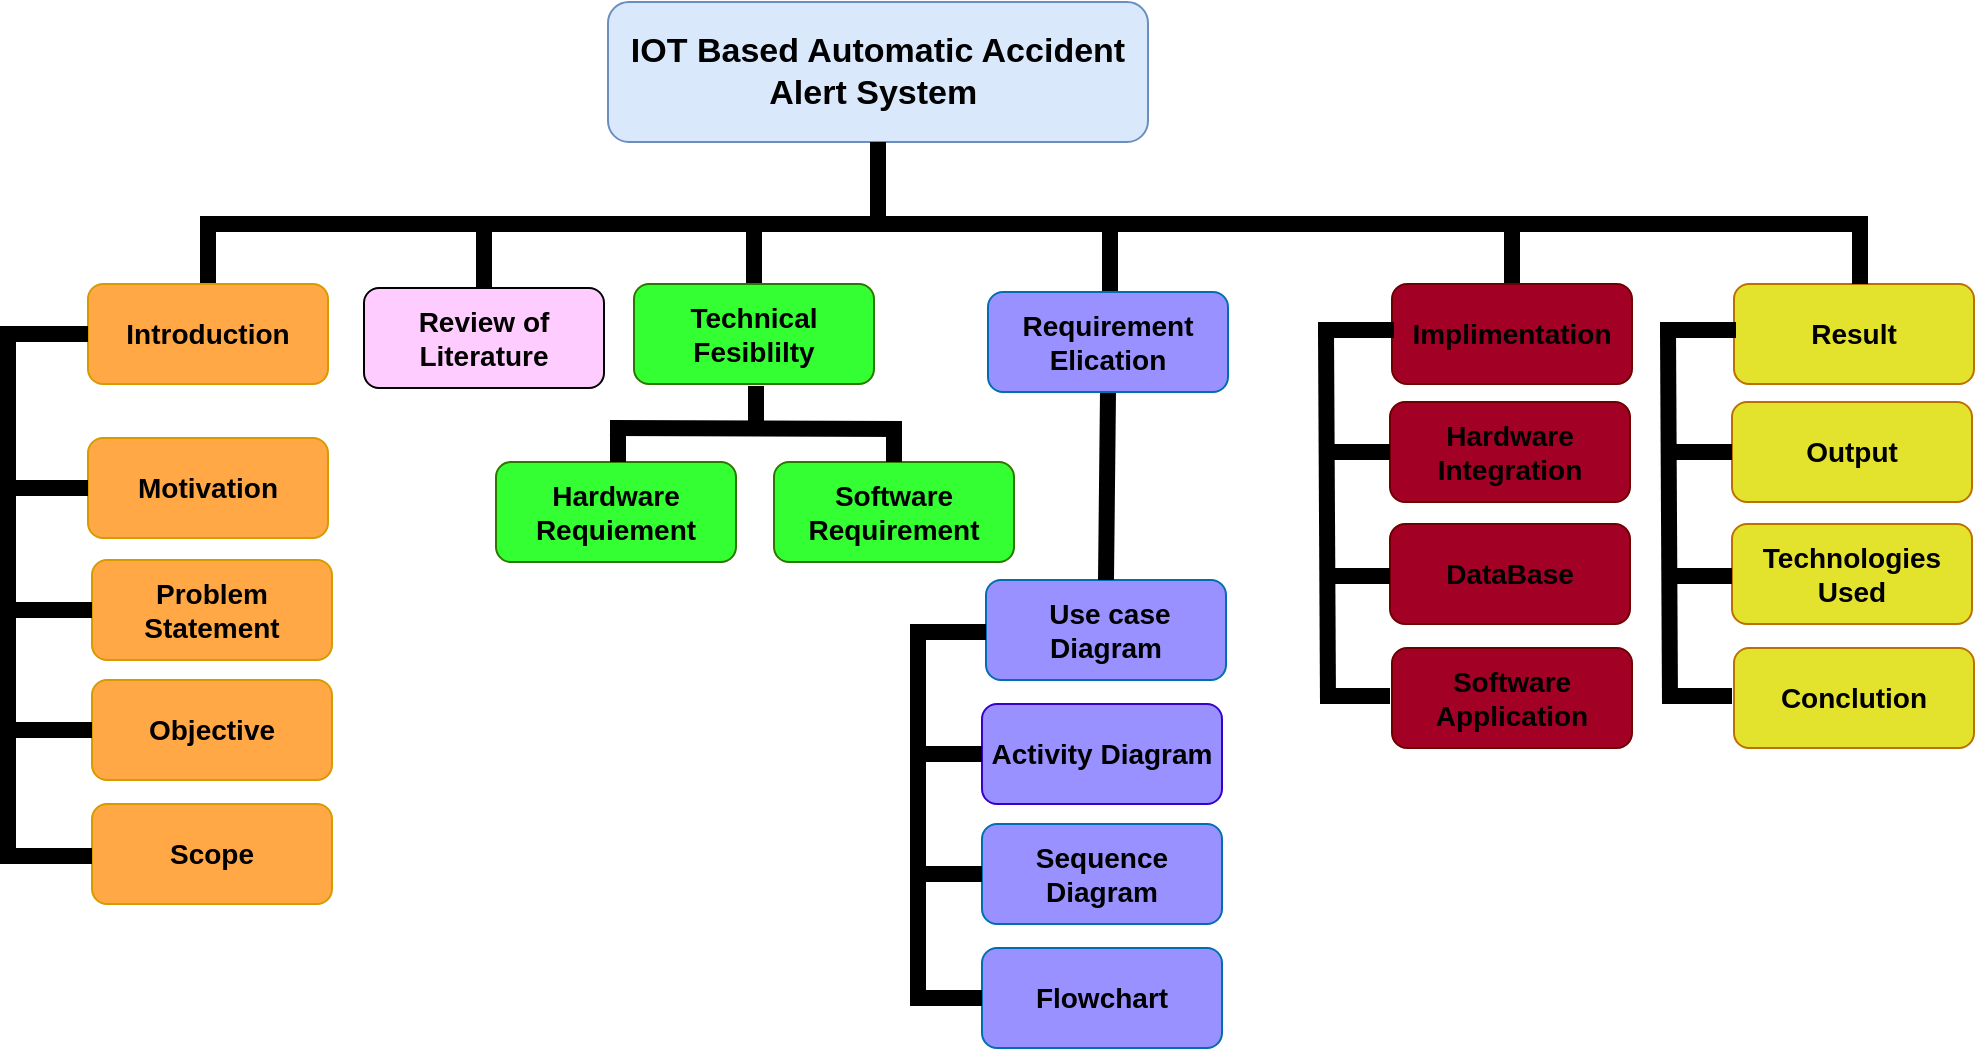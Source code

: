 <mxfile version="22.0.8" type="google">
  <diagram name="Page-1" id="xQvJ50-8-SAP2pnnbhMZ">
    <mxGraphModel grid="1" page="1" gridSize="10" guides="1" tooltips="1" connect="1" arrows="1" fold="1" pageScale="1" pageWidth="827" pageHeight="1169" math="0" shadow="0">
      <root>
        <mxCell id="0" />
        <mxCell id="1" parent="0" />
        <mxCell id="em9KEOfYhMmopgFLkj3s-2" value="&lt;b&gt;&lt;font style=&quot;font-size: 17px;&quot;&gt;IOT Based Automatic Accident Alert System&amp;nbsp;&lt;/font&gt;&lt;/b&gt;&lt;span id=&quot;docs-internal-guid-c0f38b8c-7fff-e6c5-20b9-18882e19b112&quot;&gt;&lt;/span&gt;" style="rounded=1;whiteSpace=wrap;html=1;fillColor=#dae8fc;strokeColor=#6c8ebf;" vertex="1" parent="1">
          <mxGeometry x="400" y="249" width="270" height="70" as="geometry" />
        </mxCell>
        <mxCell id="em9KEOfYhMmopgFLkj3s-3" value="" style="endArrow=none;html=1;rounded=0;entryX=0.5;entryY=1;entryDx=0;entryDy=0;strokeWidth=8;" edge="1" parent="1" target="em9KEOfYhMmopgFLkj3s-2">
          <mxGeometry width="50" height="50" relative="1" as="geometry">
            <mxPoint x="535" y="360" as="sourcePoint" />
            <mxPoint x="530" y="350" as="targetPoint" />
          </mxGeometry>
        </mxCell>
        <mxCell id="em9KEOfYhMmopgFLkj3s-4" value="" style="endArrow=none;html=1;rounded=0;strokeWidth=8;" edge="1" parent="1">
          <mxGeometry width="50" height="50" relative="1" as="geometry">
            <mxPoint x="200" y="360" as="sourcePoint" />
            <mxPoint x="1030" y="360" as="targetPoint" />
          </mxGeometry>
        </mxCell>
        <mxCell id="em9KEOfYhMmopgFLkj3s-5" value="" style="endArrow=none;html=1;rounded=0;strokeWidth=8;" edge="1" parent="1">
          <mxGeometry width="50" height="50" relative="1" as="geometry">
            <mxPoint x="200" y="396" as="sourcePoint" />
            <mxPoint x="200" y="356" as="targetPoint" />
          </mxGeometry>
        </mxCell>
        <mxCell id="em9KEOfYhMmopgFLkj3s-6" value="&lt;b&gt;&lt;font style=&quot;font-size: 14px;&quot;&gt;Introduction&lt;/font&gt;&lt;/b&gt;" style="rounded=1;whiteSpace=wrap;html=1;fillColor=#FFA845;strokeColor=#d79b00;" vertex="1" parent="1">
          <mxGeometry x="140" y="390" width="120" height="50" as="geometry" />
        </mxCell>
        <mxCell id="em9KEOfYhMmopgFLkj3s-7" value="" style="endArrow=none;html=1;rounded=0;strokeWidth=8;" edge="1" parent="1">
          <mxGeometry width="50" height="50" relative="1" as="geometry">
            <mxPoint x="338" y="398" as="sourcePoint" />
            <mxPoint x="338" y="358" as="targetPoint" />
          </mxGeometry>
        </mxCell>
        <mxCell id="em9KEOfYhMmopgFLkj3s-8" value="&lt;b&gt;&lt;font style=&quot;font-size: 14px;&quot;&gt;Review of Literature&lt;/font&gt;&lt;/b&gt;" style="rounded=1;whiteSpace=wrap;html=1;fillColor=#FFCCFF;" vertex="1" parent="1">
          <mxGeometry x="278" y="392" width="120" height="50" as="geometry" />
        </mxCell>
        <mxCell id="em9KEOfYhMmopgFLkj3s-9" value="" style="endArrow=none;html=1;rounded=0;strokeWidth=8;" edge="1" parent="1">
          <mxGeometry width="50" height="50" relative="1" as="geometry">
            <mxPoint x="473" y="396" as="sourcePoint" />
            <mxPoint x="473" y="356" as="targetPoint" />
          </mxGeometry>
        </mxCell>
        <mxCell id="em9KEOfYhMmopgFLkj3s-10" value="&lt;b&gt;&lt;font color=&quot;#000000&quot; style=&quot;font-size: 14px;&quot;&gt;Technical Fesiblilty&lt;/font&gt;&lt;/b&gt;" style="rounded=1;whiteSpace=wrap;html=1;fillColor=#33FF33;fontColor=#ffffff;strokeColor=#2D7600;" vertex="1" parent="1">
          <mxGeometry x="413" y="390" width="120" height="50" as="geometry" />
        </mxCell>
        <mxCell id="em9KEOfYhMmopgFLkj3s-11" value="" style="endArrow=none;html=1;rounded=0;strokeWidth=8;" edge="1" parent="1">
          <mxGeometry width="50" height="50" relative="1" as="geometry">
            <mxPoint x="651" y="397" as="sourcePoint" />
            <mxPoint x="651" y="357" as="targetPoint" />
          </mxGeometry>
        </mxCell>
        <mxCell id="em9KEOfYhMmopgFLkj3s-13" value="" style="endArrow=none;html=1;rounded=0;strokeWidth=8;" edge="1" parent="1">
          <mxGeometry width="50" height="50" relative="1" as="geometry">
            <mxPoint x="852" y="396" as="sourcePoint" />
            <mxPoint x="852" y="356" as="targetPoint" />
          </mxGeometry>
        </mxCell>
        <mxCell id="em9KEOfYhMmopgFLkj3s-14" value="&lt;b&gt;&lt;font color=&quot;#000000&quot; style=&quot;font-size: 14px;&quot;&gt;Implimentation&lt;/font&gt;&lt;/b&gt;" style="rounded=1;whiteSpace=wrap;html=1;fillColor=#a20025;fontColor=#ffffff;strokeColor=#6F0000;" vertex="1" parent="1">
          <mxGeometry x="792" y="390" width="120" height="50" as="geometry" />
        </mxCell>
        <mxCell id="em9KEOfYhMmopgFLkj3s-19" value="" style="endArrow=none;html=1;rounded=0;entryX=0;entryY=0.5;entryDx=0;entryDy=0;strokeWidth=8;" edge="1" parent="1" target="em9KEOfYhMmopgFLkj3s-6">
          <mxGeometry width="50" height="50" relative="1" as="geometry">
            <mxPoint x="100" y="415" as="sourcePoint" />
            <mxPoint x="110" y="440" as="targetPoint" />
          </mxGeometry>
        </mxCell>
        <mxCell id="em9KEOfYhMmopgFLkj3s-20" value="" style="endArrow=none;html=1;rounded=0;strokeWidth=8;" edge="1" parent="1">
          <mxGeometry width="50" height="50" relative="1" as="geometry">
            <mxPoint x="100" y="680" as="sourcePoint" />
            <mxPoint x="100" y="411" as="targetPoint" />
          </mxGeometry>
        </mxCell>
        <mxCell id="em9KEOfYhMmopgFLkj3s-22" value="&lt;b&gt;&lt;font style=&quot;font-size: 14px;&quot;&gt;Motivation&lt;/font&gt;&lt;/b&gt;" style="rounded=1;whiteSpace=wrap;html=1;fillColor=#FFA845;strokeColor=#d79b00;" vertex="1" parent="1">
          <mxGeometry x="140" y="467" width="120" height="50" as="geometry" />
        </mxCell>
        <mxCell id="em9KEOfYhMmopgFLkj3s-23" value="" style="endArrow=none;html=1;rounded=0;entryX=0;entryY=0.5;entryDx=0;entryDy=0;strokeWidth=8;" edge="1" parent="1" target="em9KEOfYhMmopgFLkj3s-22">
          <mxGeometry width="50" height="50" relative="1" as="geometry">
            <mxPoint x="100" y="492" as="sourcePoint" />
            <mxPoint x="110" y="517" as="targetPoint" />
          </mxGeometry>
        </mxCell>
        <mxCell id="em9KEOfYhMmopgFLkj3s-24" value="&lt;b&gt;&lt;font style=&quot;font-size: 14px;&quot;&gt;Problem Statement&lt;/font&gt;&lt;/b&gt;" style="rounded=1;whiteSpace=wrap;html=1;fillColor=#FFA845;strokeColor=#d79b00;" vertex="1" parent="1">
          <mxGeometry x="142" y="528" width="120" height="50" as="geometry" />
        </mxCell>
        <mxCell id="em9KEOfYhMmopgFLkj3s-25" value="" style="endArrow=none;html=1;rounded=0;entryX=0;entryY=0.5;entryDx=0;entryDy=0;strokeWidth=8;" edge="1" parent="1" target="em9KEOfYhMmopgFLkj3s-24">
          <mxGeometry width="50" height="50" relative="1" as="geometry">
            <mxPoint x="102" y="553" as="sourcePoint" />
            <mxPoint x="112" y="578" as="targetPoint" />
          </mxGeometry>
        </mxCell>
        <mxCell id="em9KEOfYhMmopgFLkj3s-26" value="&lt;b&gt;&lt;font style=&quot;font-size: 14px;&quot;&gt;Objective&lt;/font&gt;&lt;/b&gt;" style="rounded=1;whiteSpace=wrap;html=1;fillColor=#FFA845;strokeColor=#d79b00;" vertex="1" parent="1">
          <mxGeometry x="142" y="588" width="120" height="50" as="geometry" />
        </mxCell>
        <mxCell id="em9KEOfYhMmopgFLkj3s-27" value="" style="endArrow=none;html=1;rounded=0;entryX=0;entryY=0.5;entryDx=0;entryDy=0;strokeWidth=8;" edge="1" parent="1" target="em9KEOfYhMmopgFLkj3s-26">
          <mxGeometry width="50" height="50" relative="1" as="geometry">
            <mxPoint x="102" y="613" as="sourcePoint" />
            <mxPoint x="112" y="638" as="targetPoint" />
          </mxGeometry>
        </mxCell>
        <mxCell id="em9KEOfYhMmopgFLkj3s-28" value="&lt;b&gt;&lt;font style=&quot;font-size: 14px;&quot;&gt;Scope&lt;/font&gt;&lt;/b&gt;" style="rounded=1;whiteSpace=wrap;html=1;fillColor=#FFA845;strokeColor=#d79b00;" vertex="1" parent="1">
          <mxGeometry x="142" y="650" width="120" height="50" as="geometry" />
        </mxCell>
        <mxCell id="em9KEOfYhMmopgFLkj3s-29" value="" style="endArrow=none;html=1;rounded=0;entryX=0;entryY=0.5;entryDx=0;entryDy=0;strokeWidth=8;" edge="1" parent="1">
          <mxGeometry width="50" height="50" relative="1" as="geometry">
            <mxPoint x="102" y="676" as="sourcePoint" />
            <mxPoint x="142" y="676" as="targetPoint" />
          </mxGeometry>
        </mxCell>
        <mxCell id="em9KEOfYhMmopgFLkj3s-30" value="" style="endArrow=none;html=1;rounded=0;strokeWidth=8;" edge="1" parent="1">
          <mxGeometry width="50" height="50" relative="1" as="geometry">
            <mxPoint x="555" y="751" as="sourcePoint" />
            <mxPoint x="555" y="564" as="targetPoint" />
          </mxGeometry>
        </mxCell>
        <mxCell id="em9KEOfYhMmopgFLkj3s-31" value="&lt;font size=&quot;1&quot; color=&quot;#000000&quot;&gt;&lt;b style=&quot;font-size: 14px;&quot;&gt;&amp;nbsp;Use case Diagram&lt;/b&gt;&lt;/font&gt;" style="rounded=1;whiteSpace=wrap;html=1;fillColor=#9991FF;fontColor=#ffffff;strokeColor=#006EAF;" vertex="1" parent="1">
          <mxGeometry x="589" y="538" width="120" height="50" as="geometry" />
        </mxCell>
        <mxCell id="em9KEOfYhMmopgFLkj3s-32" value="" style="endArrow=none;html=1;rounded=0;strokeWidth=8;" edge="1" parent="1">
          <mxGeometry width="50" height="50" relative="1" as="geometry">
            <mxPoint x="551" y="564" as="sourcePoint" />
            <mxPoint x="589" y="564" as="targetPoint" />
          </mxGeometry>
        </mxCell>
        <mxCell id="em9KEOfYhMmopgFLkj3s-33" value="&lt;font size=&quot;1&quot; color=&quot;#000000&quot;&gt;&lt;b style=&quot;font-size: 14px;&quot;&gt;Activity Diagram&lt;/b&gt;&lt;/font&gt;" style="rounded=1;whiteSpace=wrap;html=1;fillColor=#9991FF;fontColor=#ffffff;strokeColor=#3700CC;" vertex="1" parent="1">
          <mxGeometry x="587" y="600" width="120" height="50" as="geometry" />
        </mxCell>
        <mxCell id="em9KEOfYhMmopgFLkj3s-34" value="" style="endArrow=none;html=1;rounded=0;entryX=0;entryY=0.5;entryDx=0;entryDy=0;strokeWidth=8;" edge="1" parent="1" target="em9KEOfYhMmopgFLkj3s-33">
          <mxGeometry width="50" height="50" relative="1" as="geometry">
            <mxPoint x="559" y="625" as="sourcePoint" />
            <mxPoint x="557" y="650" as="targetPoint" />
          </mxGeometry>
        </mxCell>
        <mxCell id="em9KEOfYhMmopgFLkj3s-35" value="&lt;b&gt;&lt;font color=&quot;#000000&quot; style=&quot;font-size: 14px;&quot;&gt;Sequence Diagram&lt;/font&gt;&lt;/b&gt;" style="rounded=1;whiteSpace=wrap;html=1;fillColor=#9991FF;fontColor=#ffffff;strokeColor=#006EAF;" vertex="1" parent="1">
          <mxGeometry x="587" y="660" width="120" height="50" as="geometry" />
        </mxCell>
        <mxCell id="em9KEOfYhMmopgFLkj3s-36" value="" style="endArrow=none;html=1;rounded=0;entryX=0;entryY=0.5;entryDx=0;entryDy=0;strokeWidth=8;" edge="1" parent="1">
          <mxGeometry width="50" height="50" relative="1" as="geometry">
            <mxPoint x="559" y="685" as="sourcePoint" />
            <mxPoint x="587" y="685.0" as="targetPoint" />
          </mxGeometry>
        </mxCell>
        <mxCell id="em9KEOfYhMmopgFLkj3s-37" value="&lt;b&gt;&lt;font color=&quot;#000000&quot; style=&quot;font-size: 14px;&quot;&gt;Flowchart&lt;/font&gt;&lt;/b&gt;" style="rounded=1;whiteSpace=wrap;html=1;fillColor=#9991FF;fontColor=#ffffff;strokeColor=#006EAF;" vertex="1" parent="1">
          <mxGeometry x="587" y="722" width="120" height="50" as="geometry" />
        </mxCell>
        <mxCell id="em9KEOfYhMmopgFLkj3s-38" value="" style="endArrow=none;html=1;rounded=0;strokeWidth=8;" edge="1" parent="1" target="em9KEOfYhMmopgFLkj3s-37">
          <mxGeometry width="50" height="50" relative="1" as="geometry">
            <mxPoint x="559" y="747" as="sourcePoint" />
            <mxPoint x="557" y="772" as="targetPoint" />
          </mxGeometry>
        </mxCell>
        <mxCell id="em9KEOfYhMmopgFLkj3s-39" value="" style="endArrow=none;html=1;rounded=0;strokeWidth=8;exitX=0.5;exitY=0;exitDx=0;exitDy=0;" edge="1" parent="1" source="em9KEOfYhMmopgFLkj3s-12">
          <mxGeometry width="50" height="50" relative="1" as="geometry">
            <mxPoint x="651" y="494" as="sourcePoint" />
            <mxPoint x="650" y="444" as="targetPoint" />
          </mxGeometry>
        </mxCell>
        <mxCell id="em9KEOfYhMmopgFLkj3s-41" value="" style="endArrow=none;html=1;rounded=0;strokeWidth=8;exitX=0.5;exitY=0;exitDx=0;exitDy=0;entryX=0.5;entryY=1;entryDx=0;entryDy=0;" edge="1" parent="1" source="em9KEOfYhMmopgFLkj3s-31" target="em9KEOfYhMmopgFLkj3s-12">
          <mxGeometry width="50" height="50" relative="1" as="geometry">
            <mxPoint x="650" y="534" as="sourcePoint" />
            <mxPoint x="650" y="482" as="targetPoint" />
          </mxGeometry>
        </mxCell>
        <mxCell id="em9KEOfYhMmopgFLkj3s-12" value="&lt;b&gt;&lt;font color=&quot;#000000&quot; style=&quot;font-size: 14px;&quot;&gt;Requirement Elication&lt;/font&gt;&lt;/b&gt;" style="rounded=1;whiteSpace=wrap;html=1;fillColor=#9991FF;fontColor=#ffffff;strokeColor=#006EAF;" vertex="1" parent="1">
          <mxGeometry x="590" y="394" width="120" height="50" as="geometry" />
        </mxCell>
        <mxCell id="em9KEOfYhMmopgFLkj3s-60" value="" style="endArrow=none;html=1;rounded=0;strokeWidth=8;" edge="1" parent="1">
          <mxGeometry width="50" height="50" relative="1" as="geometry">
            <mxPoint x="760" y="600" as="sourcePoint" />
            <mxPoint x="759" y="413" as="targetPoint" />
          </mxGeometry>
        </mxCell>
        <mxCell id="em9KEOfYhMmopgFLkj3s-61" value="" style="endArrow=none;html=1;rounded=0;strokeWidth=8;" edge="1" parent="1">
          <mxGeometry width="50" height="50" relative="1" as="geometry">
            <mxPoint x="755" y="413" as="sourcePoint" />
            <mxPoint x="793" y="413" as="targetPoint" />
          </mxGeometry>
        </mxCell>
        <mxCell id="em9KEOfYhMmopgFLkj3s-62" value="&lt;b&gt;&lt;font color=&quot;#000000&quot; style=&quot;font-size: 14px;&quot;&gt;Hardware Integration&lt;/font&gt;&lt;/b&gt;" style="rounded=1;whiteSpace=wrap;html=1;fillColor=#a20025;fontColor=#ffffff;strokeColor=#6F0000;" vertex="1" parent="1">
          <mxGeometry x="791" y="449" width="120" height="50" as="geometry" />
        </mxCell>
        <mxCell id="em9KEOfYhMmopgFLkj3s-63" value="" style="endArrow=none;html=1;rounded=0;entryX=0;entryY=0.5;entryDx=0;entryDy=0;strokeWidth=8;" edge="1" parent="1" target="em9KEOfYhMmopgFLkj3s-62">
          <mxGeometry width="50" height="50" relative="1" as="geometry">
            <mxPoint x="763" y="474" as="sourcePoint" />
            <mxPoint x="761" y="499" as="targetPoint" />
          </mxGeometry>
        </mxCell>
        <mxCell id="em9KEOfYhMmopgFLkj3s-64" value="&lt;b&gt;&lt;font color=&quot;#000000&quot; style=&quot;font-size: 14px;&quot;&gt;DataBase&lt;/font&gt;&lt;/b&gt;" style="rounded=1;whiteSpace=wrap;html=1;fillColor=#a20025;fontColor=#ffffff;strokeColor=#6F0000;" vertex="1" parent="1">
          <mxGeometry x="791" y="510" width="120" height="50" as="geometry" />
        </mxCell>
        <mxCell id="em9KEOfYhMmopgFLkj3s-65" value="" style="endArrow=none;html=1;rounded=0;entryX=0;entryY=0.5;entryDx=0;entryDy=0;strokeWidth=8;" edge="1" parent="1">
          <mxGeometry width="50" height="50" relative="1" as="geometry">
            <mxPoint x="763" y="536" as="sourcePoint" />
            <mxPoint x="791" y="536" as="targetPoint" />
          </mxGeometry>
        </mxCell>
        <mxCell id="em9KEOfYhMmopgFLkj3s-66" value="&lt;font size=&quot;1&quot; color=&quot;#000000&quot;&gt;&lt;b style=&quot;font-size: 14px;&quot;&gt;Software Application&lt;/b&gt;&lt;/font&gt;" style="rounded=1;whiteSpace=wrap;html=1;fillColor=#a20025;fontColor=#ffffff;strokeColor=#6F0000;" vertex="1" parent="1">
          <mxGeometry x="792" y="572" width="120" height="50" as="geometry" />
        </mxCell>
        <mxCell id="em9KEOfYhMmopgFLkj3s-67" value="" style="endArrow=none;html=1;rounded=0;strokeWidth=8;" edge="1" parent="1">
          <mxGeometry width="50" height="50" relative="1" as="geometry">
            <mxPoint x="763" y="596" as="sourcePoint" />
            <mxPoint x="791" y="596" as="targetPoint" />
          </mxGeometry>
        </mxCell>
        <mxCell id="em9KEOfYhMmopgFLkj3s-72" value="&lt;b&gt;&lt;font style=&quot;font-size: 14px;&quot;&gt;Result&lt;/font&gt;&lt;/b&gt;" style="rounded=1;whiteSpace=wrap;html=1;fillColor=#E3E32D;fontColor=#000000;strokeColor=#BD7000;" vertex="1" parent="1">
          <mxGeometry x="963" y="390" width="120" height="50" as="geometry" />
        </mxCell>
        <mxCell id="em9KEOfYhMmopgFLkj3s-73" value="" style="endArrow=none;html=1;rounded=0;strokeWidth=8;" edge="1" parent="1">
          <mxGeometry width="50" height="50" relative="1" as="geometry">
            <mxPoint x="931" y="600" as="sourcePoint" />
            <mxPoint x="930" y="413" as="targetPoint" />
          </mxGeometry>
        </mxCell>
        <mxCell id="em9KEOfYhMmopgFLkj3s-74" value="" style="endArrow=none;html=1;rounded=0;strokeWidth=8;" edge="1" parent="1">
          <mxGeometry width="50" height="50" relative="1" as="geometry">
            <mxPoint x="926" y="413" as="sourcePoint" />
            <mxPoint x="964" y="413" as="targetPoint" />
          </mxGeometry>
        </mxCell>
        <mxCell id="em9KEOfYhMmopgFLkj3s-75" value="&lt;b&gt;&lt;font style=&quot;font-size: 14px;&quot;&gt;Output&lt;/font&gt;&lt;/b&gt;" style="rounded=1;whiteSpace=wrap;html=1;fillColor=#E3E32D;fontColor=#000000;strokeColor=#BD7000;" vertex="1" parent="1">
          <mxGeometry x="962" y="449" width="120" height="50" as="geometry" />
        </mxCell>
        <mxCell id="em9KEOfYhMmopgFLkj3s-76" value="" style="endArrow=none;html=1;rounded=0;entryX=0;entryY=0.5;entryDx=0;entryDy=0;strokeWidth=8;" edge="1" parent="1" target="em9KEOfYhMmopgFLkj3s-75">
          <mxGeometry width="50" height="50" relative="1" as="geometry">
            <mxPoint x="934" y="474" as="sourcePoint" />
            <mxPoint x="932" y="499" as="targetPoint" />
          </mxGeometry>
        </mxCell>
        <mxCell id="em9KEOfYhMmopgFLkj3s-77" value="&lt;b&gt;&lt;font style=&quot;font-size: 14px;&quot;&gt;Technologies Used&lt;/font&gt;&lt;/b&gt;" style="rounded=1;whiteSpace=wrap;html=1;fillColor=#E3E32D;fontColor=#000000;strokeColor=#BD7000;" vertex="1" parent="1">
          <mxGeometry x="962" y="510" width="120" height="50" as="geometry" />
        </mxCell>
        <mxCell id="em9KEOfYhMmopgFLkj3s-78" value="" style="endArrow=none;html=1;rounded=0;entryX=0;entryY=0.5;entryDx=0;entryDy=0;strokeWidth=8;" edge="1" parent="1">
          <mxGeometry width="50" height="50" relative="1" as="geometry">
            <mxPoint x="934" y="536" as="sourcePoint" />
            <mxPoint x="962" y="536" as="targetPoint" />
          </mxGeometry>
        </mxCell>
        <mxCell id="em9KEOfYhMmopgFLkj3s-79" value="&lt;b&gt;&lt;font style=&quot;font-size: 14px;&quot;&gt;Conclution&lt;/font&gt;&lt;/b&gt;" style="rounded=1;whiteSpace=wrap;html=1;fillColor=#E3E32D;fontColor=#000000;strokeColor=#BD7000;" vertex="1" parent="1">
          <mxGeometry x="963" y="572" width="120" height="50" as="geometry" />
        </mxCell>
        <mxCell id="em9KEOfYhMmopgFLkj3s-80" value="" style="endArrow=none;html=1;rounded=0;strokeWidth=8;" edge="1" parent="1">
          <mxGeometry width="50" height="50" relative="1" as="geometry">
            <mxPoint x="934" y="596" as="sourcePoint" />
            <mxPoint x="962" y="596" as="targetPoint" />
          </mxGeometry>
        </mxCell>
        <mxCell id="em9KEOfYhMmopgFLkj3s-81" value="" style="endArrow=none;html=1;rounded=0;strokeWidth=8;" edge="1" parent="1">
          <mxGeometry width="50" height="50" relative="1" as="geometry">
            <mxPoint x="1026" y="390" as="sourcePoint" />
            <mxPoint x="1026" y="360" as="targetPoint" />
          </mxGeometry>
        </mxCell>
        <mxCell id="em9KEOfYhMmopgFLkj3s-82" value="&lt;b&gt;&lt;font color=&quot;#000000&quot; style=&quot;font-size: 14px;&quot;&gt;Software Requirement&lt;/font&gt;&lt;/b&gt;" style="rounded=1;whiteSpace=wrap;html=1;fillColor=#33FF33;fontColor=#ffffff;strokeColor=#2D7600;" vertex="1" parent="1">
          <mxGeometry x="483" y="479" width="120" height="50" as="geometry" />
        </mxCell>
        <mxCell id="em9KEOfYhMmopgFLkj3s-83" value="" style="endArrow=none;html=1;rounded=0;strokeWidth=8;exitX=0.5;exitY=0;exitDx=0;exitDy=0;" edge="1" parent="1" source="em9KEOfYhMmopgFLkj3s-82">
          <mxGeometry width="50" height="50" relative="1" as="geometry">
            <mxPoint x="543" y="479" as="sourcePoint" />
            <mxPoint x="543" y="466" as="targetPoint" />
          </mxGeometry>
        </mxCell>
        <mxCell id="em9KEOfYhMmopgFLkj3s-85" value="" style="endArrow=none;html=1;rounded=0;entryX=0;entryY=0.5;entryDx=0;entryDy=0;strokeWidth=8;" edge="1" parent="1">
          <mxGeometry width="50" height="50" relative="1" as="geometry">
            <mxPoint x="401" y="462" as="sourcePoint" />
            <mxPoint x="547" y="462.47" as="targetPoint" />
          </mxGeometry>
        </mxCell>
        <mxCell id="em9KEOfYhMmopgFLkj3s-86" value="" style="endArrow=none;html=1;rounded=0;strokeWidth=8;entryX=0.5;entryY=1;entryDx=0;entryDy=0;" edge="1" parent="1">
          <mxGeometry width="50" height="50" relative="1" as="geometry">
            <mxPoint x="474" y="460" as="sourcePoint" />
            <mxPoint x="474" y="441" as="targetPoint" />
          </mxGeometry>
        </mxCell>
        <mxCell id="em9KEOfYhMmopgFLkj3s-87" value="&lt;b&gt;&lt;font color=&quot;#000000&quot; style=&quot;font-size: 14px;&quot;&gt;Hardware Requiement&lt;/font&gt;&lt;/b&gt;" style="rounded=1;whiteSpace=wrap;html=1;fillColor=#33FF33;fontColor=#ffffff;strokeColor=#2D7600;" vertex="1" parent="1">
          <mxGeometry x="344" y="479" width="120" height="50" as="geometry" />
        </mxCell>
        <mxCell id="em9KEOfYhMmopgFLkj3s-88" value="" style="endArrow=none;html=1;rounded=0;strokeWidth=8;exitX=0.5;exitY=0;exitDx=0;exitDy=0;" edge="1" parent="1">
          <mxGeometry width="50" height="50" relative="1" as="geometry">
            <mxPoint x="405" y="479" as="sourcePoint" />
            <mxPoint x="405" y="466" as="targetPoint" />
          </mxGeometry>
        </mxCell>
      </root>
    </mxGraphModel>
  </diagram>
</mxfile>
